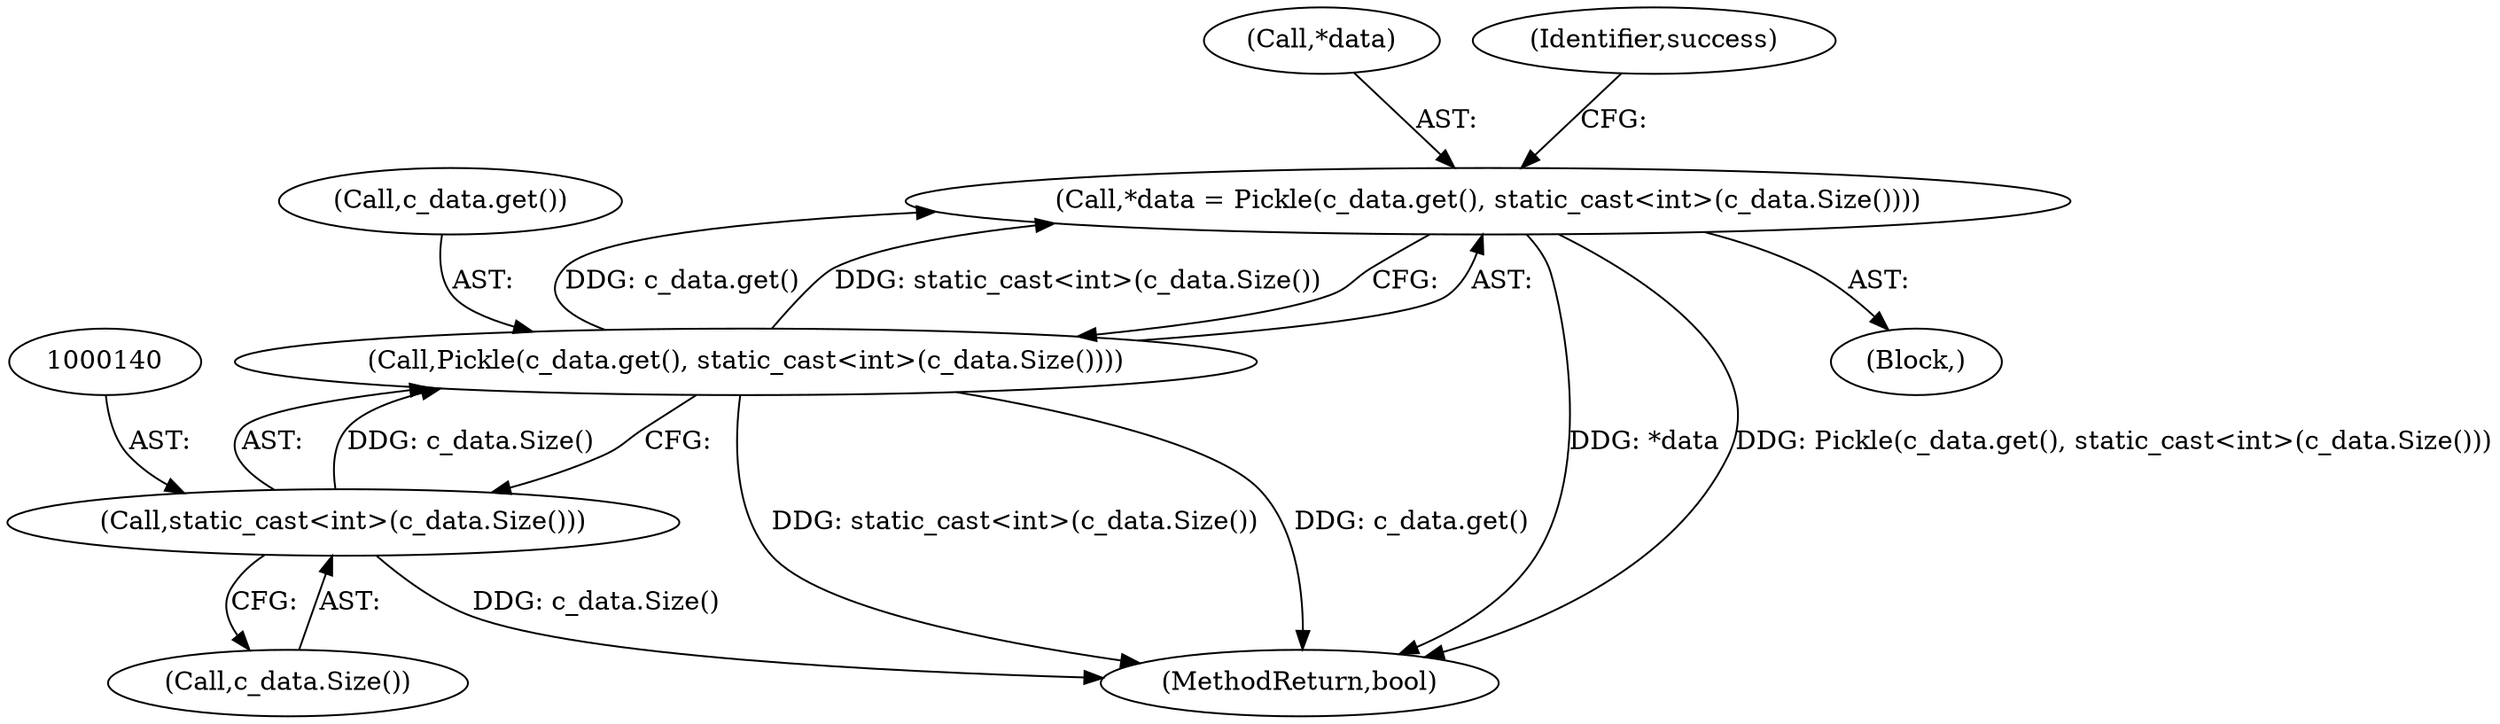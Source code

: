 digraph "0_Chrome_e93dc535728da259ec16d1c3cc393f80b25f64ae_13@pointer" {
"1000134" [label="(Call,*data = Pickle(c_data.get(), static_cast<int>(c_data.Size())))"];
"1000137" [label="(Call,Pickle(c_data.get(), static_cast<int>(c_data.Size())))"];
"1000139" [label="(Call,static_cast<int>(c_data.Size()))"];
"1000135" [label="(Call,*data)"];
"1000138" [label="(Call,c_data.get())"];
"1000129" [label="(Block,)"];
"1000150" [label="(MethodReturn,bool)"];
"1000141" [label="(Call,c_data.Size())"];
"1000134" [label="(Call,*data = Pickle(c_data.get(), static_cast<int>(c_data.Size())))"];
"1000137" [label="(Call,Pickle(c_data.get(), static_cast<int>(c_data.Size())))"];
"1000143" [label="(Identifier,success)"];
"1000139" [label="(Call,static_cast<int>(c_data.Size()))"];
"1000134" -> "1000129"  [label="AST: "];
"1000134" -> "1000137"  [label="CFG: "];
"1000135" -> "1000134"  [label="AST: "];
"1000137" -> "1000134"  [label="AST: "];
"1000143" -> "1000134"  [label="CFG: "];
"1000134" -> "1000150"  [label="DDG: *data"];
"1000134" -> "1000150"  [label="DDG: Pickle(c_data.get(), static_cast<int>(c_data.Size()))"];
"1000137" -> "1000134"  [label="DDG: c_data.get()"];
"1000137" -> "1000134"  [label="DDG: static_cast<int>(c_data.Size())"];
"1000137" -> "1000139"  [label="CFG: "];
"1000138" -> "1000137"  [label="AST: "];
"1000139" -> "1000137"  [label="AST: "];
"1000137" -> "1000150"  [label="DDG: static_cast<int>(c_data.Size())"];
"1000137" -> "1000150"  [label="DDG: c_data.get()"];
"1000139" -> "1000137"  [label="DDG: c_data.Size()"];
"1000139" -> "1000141"  [label="CFG: "];
"1000140" -> "1000139"  [label="AST: "];
"1000141" -> "1000139"  [label="AST: "];
"1000139" -> "1000150"  [label="DDG: c_data.Size()"];
}
